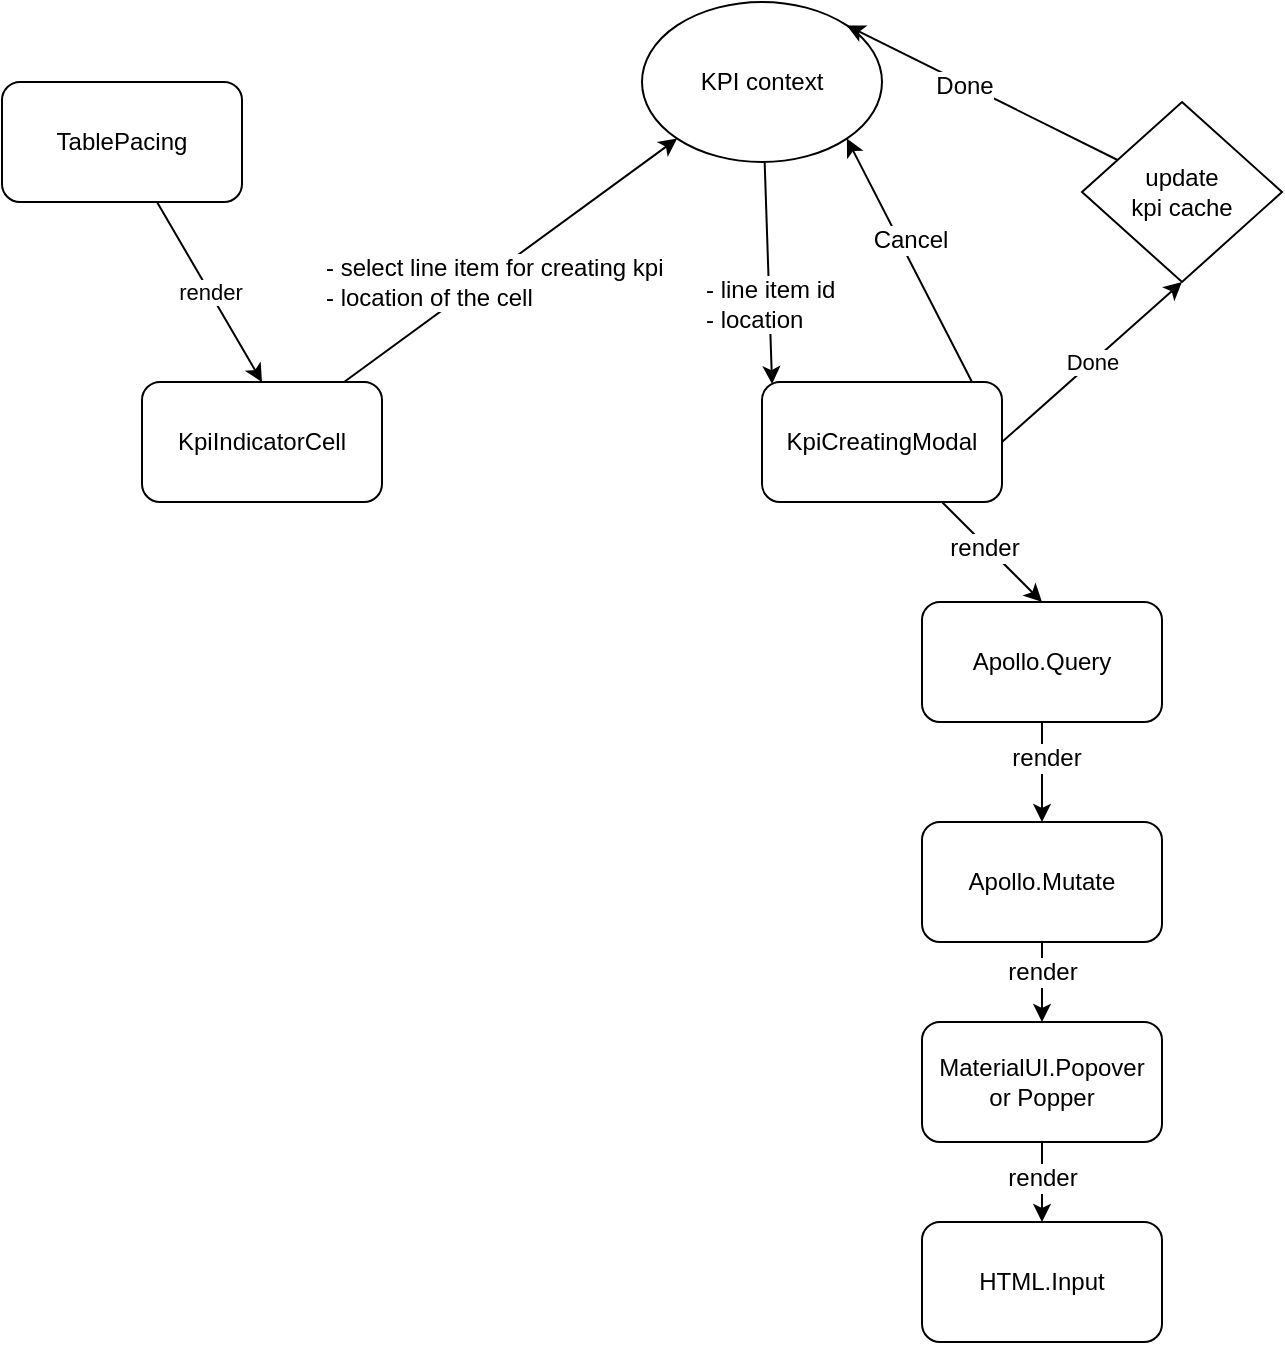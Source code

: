 <mxfile version="11.1.2" type="github"><diagram id="_s-Y442Yb78tEKEgI_iN" name="Page-1"><mxGraphModel dx="980" dy="710" grid="1" gridSize="10" guides="1" tooltips="1" connect="1" arrows="1" fold="1" page="1" pageScale="1" pageWidth="850" pageHeight="1100" math="0" shadow="0"><root><mxCell id="0"/><mxCell id="1" parent="0"/><mxCell id="tlFals0jnoCnLj9yWuSo-3" value="render" style="rounded=0;orthogonalLoop=1;jettySize=auto;html=1;entryX=0.5;entryY=0;entryDx=0;entryDy=0;" edge="1" parent="1" source="tlFals0jnoCnLj9yWuSo-1" target="tlFals0jnoCnLj9yWuSo-2"><mxGeometry relative="1" as="geometry"/></mxCell><mxCell id="tlFals0jnoCnLj9yWuSo-1" value="TablePacing" style="rounded=1;whiteSpace=wrap;html=1;" vertex="1" parent="1"><mxGeometry x="170" y="180" width="120" height="60" as="geometry"/></mxCell><mxCell id="tlFals0jnoCnLj9yWuSo-7" style="edgeStyle=none;rounded=0;orthogonalLoop=1;jettySize=auto;html=1;entryX=0;entryY=1;entryDx=0;entryDy=0;" edge="1" parent="1" source="tlFals0jnoCnLj9yWuSo-2" target="tlFals0jnoCnLj9yWuSo-4"><mxGeometry relative="1" as="geometry"/></mxCell><mxCell id="tlFals0jnoCnLj9yWuSo-8" value="- select line item for creating kpi&lt;br&gt;- location of the cell" style="text;html=1;resizable=0;points=[];align=left;verticalAlign=middle;labelBackgroundColor=#ffffff;" vertex="1" connectable="0" parent="tlFals0jnoCnLj9yWuSo-7"><mxGeometry x="-0.126" relative="1" as="geometry"><mxPoint x="-83.5" y="3" as="offset"/></mxGeometry></mxCell><mxCell id="tlFals0jnoCnLj9yWuSo-2" value="KpiIndicatorCell" style="rounded=1;whiteSpace=wrap;html=1;" vertex="1" parent="1"><mxGeometry x="240" y="330" width="120" height="60" as="geometry"/></mxCell><mxCell id="tlFals0jnoCnLj9yWuSo-10" style="edgeStyle=none;rounded=0;orthogonalLoop=1;jettySize=auto;html=1;entryX=0.042;entryY=0.017;entryDx=0;entryDy=0;entryPerimeter=0;" edge="1" parent="1" source="tlFals0jnoCnLj9yWuSo-4" target="tlFals0jnoCnLj9yWuSo-9"><mxGeometry relative="1" as="geometry"/></mxCell><mxCell id="tlFals0jnoCnLj9yWuSo-11" value="- line item id&lt;br&gt;- location" style="text;html=1;resizable=0;points=[];align=left;verticalAlign=middle;labelBackgroundColor=#ffffff;" vertex="1" connectable="0" parent="tlFals0jnoCnLj9yWuSo-10"><mxGeometry x="-0.489" relative="1" as="geometry"><mxPoint x="-32.5" y="42" as="offset"/></mxGeometry></mxCell><mxCell id="tlFals0jnoCnLj9yWuSo-4" value="KPI context" style="ellipse;whiteSpace=wrap;html=1;" vertex="1" parent="1"><mxGeometry x="490" y="140" width="120" height="80" as="geometry"/></mxCell><mxCell id="tlFals0jnoCnLj9yWuSo-14" style="edgeStyle=none;rounded=0;orthogonalLoop=1;jettySize=auto;html=1;entryX=0.5;entryY=0;entryDx=0;entryDy=0;" edge="1" parent="1" source="tlFals0jnoCnLj9yWuSo-9" target="tlFals0jnoCnLj9yWuSo-12"><mxGeometry relative="1" as="geometry"/></mxCell><mxCell id="tlFals0jnoCnLj9yWuSo-26" value="render" style="text;html=1;resizable=0;points=[];align=center;verticalAlign=middle;labelBackgroundColor=#ffffff;" vertex="1" connectable="0" parent="tlFals0jnoCnLj9yWuSo-14"><mxGeometry x="-0.12" y="-1" relative="1" as="geometry"><mxPoint as="offset"/></mxGeometry></mxCell><mxCell id="tlFals0jnoCnLj9yWuSo-20" style="edgeStyle=none;rounded=0;orthogonalLoop=1;jettySize=auto;html=1;entryX=1;entryY=1;entryDx=0;entryDy=0;exitX=0.875;exitY=0;exitDx=0;exitDy=0;exitPerimeter=0;" edge="1" parent="1" source="tlFals0jnoCnLj9yWuSo-9" target="tlFals0jnoCnLj9yWuSo-4"><mxGeometry relative="1" as="geometry"/></mxCell><mxCell id="tlFals0jnoCnLj9yWuSo-21" value="Cancel" style="text;html=1;resizable=0;points=[];align=center;verticalAlign=middle;labelBackgroundColor=#ffffff;" vertex="1" connectable="0" parent="tlFals0jnoCnLj9yWuSo-20"><mxGeometry x="0.326" y="2" relative="1" as="geometry"><mxPoint x="12" y="8.5" as="offset"/></mxGeometry></mxCell><mxCell id="tlFals0jnoCnLj9yWuSo-23" value="Done" style="edgeStyle=none;rounded=0;orthogonalLoop=1;jettySize=auto;html=1;entryX=0.5;entryY=1;entryDx=0;entryDy=0;exitX=1;exitY=0.5;exitDx=0;exitDy=0;" edge="1" parent="1" source="tlFals0jnoCnLj9yWuSo-9" target="tlFals0jnoCnLj9yWuSo-22"><mxGeometry relative="1" as="geometry"/></mxCell><mxCell id="tlFals0jnoCnLj9yWuSo-9" value="KpiCreatingModal" style="rounded=1;whiteSpace=wrap;html=1;" vertex="1" parent="1"><mxGeometry x="550" y="330" width="120" height="60" as="geometry"/></mxCell><mxCell id="tlFals0jnoCnLj9yWuSo-15" style="edgeStyle=none;rounded=0;orthogonalLoop=1;jettySize=auto;html=1;entryX=0.5;entryY=0;entryDx=0;entryDy=0;" edge="1" parent="1" source="tlFals0jnoCnLj9yWuSo-12" target="tlFals0jnoCnLj9yWuSo-13"><mxGeometry relative="1" as="geometry"/></mxCell><mxCell id="tlFals0jnoCnLj9yWuSo-27" value="render" style="text;html=1;resizable=0;points=[];align=center;verticalAlign=middle;labelBackgroundColor=#ffffff;" vertex="1" connectable="0" parent="tlFals0jnoCnLj9yWuSo-15"><mxGeometry x="-0.28" y="2" relative="1" as="geometry"><mxPoint as="offset"/></mxGeometry></mxCell><mxCell id="tlFals0jnoCnLj9yWuSo-12" value="Apollo.Query" style="rounded=1;whiteSpace=wrap;html=1;" vertex="1" parent="1"><mxGeometry x="630" y="440" width="120" height="60" as="geometry"/></mxCell><mxCell id="tlFals0jnoCnLj9yWuSo-17" style="edgeStyle=none;rounded=0;orthogonalLoop=1;jettySize=auto;html=1;entryX=0.5;entryY=0;entryDx=0;entryDy=0;" edge="1" parent="1" source="tlFals0jnoCnLj9yWuSo-13" target="tlFals0jnoCnLj9yWuSo-16"><mxGeometry relative="1" as="geometry"/></mxCell><mxCell id="tlFals0jnoCnLj9yWuSo-28" value="render" style="text;html=1;resizable=0;points=[];align=center;verticalAlign=middle;labelBackgroundColor=#ffffff;" vertex="1" connectable="0" parent="tlFals0jnoCnLj9yWuSo-17"><mxGeometry x="-0.25" relative="1" as="geometry"><mxPoint as="offset"/></mxGeometry></mxCell><mxCell id="tlFals0jnoCnLj9yWuSo-13" value="Apollo.Mutate" style="rounded=1;whiteSpace=wrap;html=1;" vertex="1" parent="1"><mxGeometry x="630" y="550" width="120" height="60" as="geometry"/></mxCell><mxCell id="tlFals0jnoCnLj9yWuSo-19" value="" style="edgeStyle=none;rounded=0;orthogonalLoop=1;jettySize=auto;html=1;" edge="1" parent="1" source="tlFals0jnoCnLj9yWuSo-16" target="tlFals0jnoCnLj9yWuSo-18"><mxGeometry relative="1" as="geometry"/></mxCell><mxCell id="tlFals0jnoCnLj9yWuSo-29" value="render" style="text;html=1;resizable=0;points=[];align=center;verticalAlign=middle;labelBackgroundColor=#ffffff;" vertex="1" connectable="0" parent="tlFals0jnoCnLj9yWuSo-19"><mxGeometry x="-0.1" relative="1" as="geometry"><mxPoint as="offset"/></mxGeometry></mxCell><mxCell id="tlFals0jnoCnLj9yWuSo-16" value="MaterialUI.Popover&lt;br&gt;or Popper" style="rounded=1;whiteSpace=wrap;html=1;" vertex="1" parent="1"><mxGeometry x="630" y="650" width="120" height="60" as="geometry"/></mxCell><mxCell id="tlFals0jnoCnLj9yWuSo-18" value="HTML.Input" style="rounded=1;whiteSpace=wrap;html=1;" vertex="1" parent="1"><mxGeometry x="630" y="750" width="120" height="60" as="geometry"/></mxCell><mxCell id="tlFals0jnoCnLj9yWuSo-24" style="edgeStyle=none;rounded=0;orthogonalLoop=1;jettySize=auto;html=1;entryX=1;entryY=0;entryDx=0;entryDy=0;" edge="1" parent="1" source="tlFals0jnoCnLj9yWuSo-22" target="tlFals0jnoCnLj9yWuSo-4"><mxGeometry relative="1" as="geometry"/></mxCell><mxCell id="tlFals0jnoCnLj9yWuSo-25" value="Done" style="text;html=1;resizable=0;points=[];align=center;verticalAlign=middle;labelBackgroundColor=#ffffff;" vertex="1" connectable="0" parent="tlFals0jnoCnLj9yWuSo-24"><mxGeometry x="0.128" y="1" relative="1" as="geometry"><mxPoint as="offset"/></mxGeometry></mxCell><mxCell id="tlFals0jnoCnLj9yWuSo-22" value="update&lt;br&gt;kpi cache" style="rhombus;whiteSpace=wrap;html=1;" vertex="1" parent="1"><mxGeometry x="710" y="190" width="100" height="90" as="geometry"/></mxCell></root></mxGraphModel></diagram></mxfile>